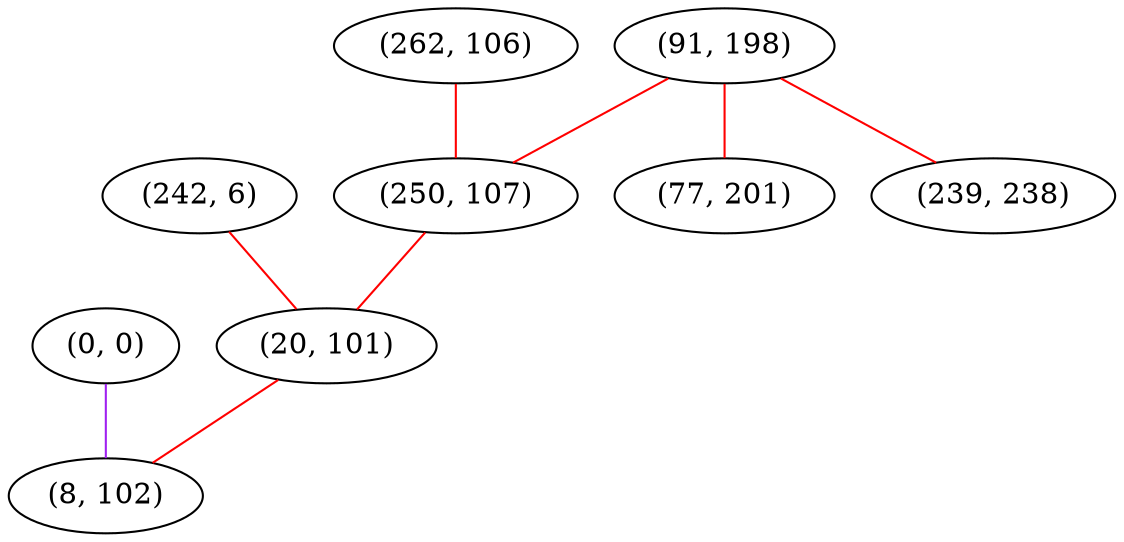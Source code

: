 graph "" {
"(0, 0)";
"(262, 106)";
"(91, 198)";
"(242, 6)";
"(250, 107)";
"(77, 201)";
"(20, 101)";
"(8, 102)";
"(239, 238)";
"(0, 0)" -- "(8, 102)"  [color=purple, key=0, weight=4];
"(262, 106)" -- "(250, 107)"  [color=red, key=0, weight=1];
"(91, 198)" -- "(77, 201)"  [color=red, key=0, weight=1];
"(91, 198)" -- "(239, 238)"  [color=red, key=0, weight=1];
"(91, 198)" -- "(250, 107)"  [color=red, key=0, weight=1];
"(242, 6)" -- "(20, 101)"  [color=red, key=0, weight=1];
"(250, 107)" -- "(20, 101)"  [color=red, key=0, weight=1];
"(20, 101)" -- "(8, 102)"  [color=red, key=0, weight=1];
}
